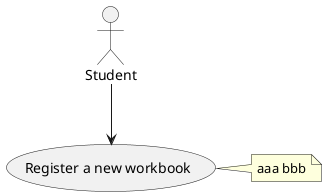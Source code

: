 @startuml

actor Student
usecase "Register a new workbook" as RegisterNewWorkbook

Student --> RegisterNewWorkbook

note right of RegisterNewWorkbook
aaa bbb
end note

@enduml
